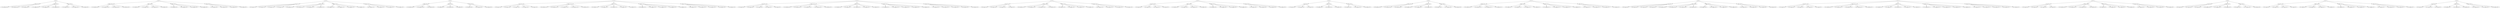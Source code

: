 strict digraph  {
"(0, 2)";
"down__(0, 2)";
"(1, 2)__down__(0, 2)";
"(0, 3)__down__(0, 2)";
"(0, 2)__down__(0, 2)";
"right__(0, 2)";
"(1, 2)__right__(0, 2)";
"(0, 3)__right__(0, 2)";
"(0, 2)__right__(0, 2)";
"stay__(0, 2)";
"(1, 2)__stay__(0, 2)";
"(0, 3)__stay__(0, 2)";
"(0, 2)__stay__(0, 2)";
"(0, 3)";
"down__(0, 3)";
"(1, 3)__down__(0, 3)";
"(0, 2)__down__(0, 3)";
"(0, 4)__down__(0, 3)";
"(0, 3)__down__(0, 3)";
"left__(0, 3)";
"(1, 3)__left__(0, 3)";
"(0, 2)__left__(0, 3)";
"(0, 4)__left__(0, 3)";
"(0, 3)__left__(0, 3)";
"right__(0, 3)";
"(1, 3)__right__(0, 3)";
"(0, 2)__right__(0, 3)";
"(0, 4)__right__(0, 3)";
"(0, 3)__right__(0, 3)";
"stay__(0, 3)";
"(1, 3)__stay__(0, 3)";
"(0, 2)__stay__(0, 3)";
"(0, 4)__stay__(0, 3)";
"(0, 3)__stay__(0, 3)";
"(1, 2)";
"up__(1, 2)";
"(0, 2)__up__(1, 2)";
"(2, 2)__up__(1, 2)";
"(1, 3)__up__(1, 2)";
"(1, 2)__up__(1, 2)";
"down__(1, 2)";
"(0, 2)__down__(1, 2)";
"(2, 2)__down__(1, 2)";
"(1, 3)__down__(1, 2)";
"(1, 2)__down__(1, 2)";
"right__(1, 2)";
"(0, 2)__right__(1, 2)";
"(2, 2)__right__(1, 2)";
"(1, 3)__right__(1, 2)";
"(1, 2)__right__(1, 2)";
"stay__(1, 2)";
"(0, 2)__stay__(1, 2)";
"(2, 2)__stay__(1, 2)";
"(1, 3)__stay__(1, 2)";
"(1, 2)__stay__(1, 2)";
"(0, 4)";
"down__(0, 4)";
"(1, 4)__down__(0, 4)";
"(0, 3)__down__(0, 4)";
"(0, 4)__down__(0, 4)";
"left__(0, 4)";
"(1, 4)__left__(0, 4)";
"(0, 3)__left__(0, 4)";
"(0, 4)__left__(0, 4)";
"stay__(0, 4)";
"(1, 4)__stay__(0, 4)";
"(0, 3)__stay__(0, 4)";
"(0, 4)__stay__(0, 4)";
"(1, 3)";
"up__(1, 3)";
"(0, 3)__up__(1, 3)";
"(2, 3)__up__(1, 3)";
"(1, 2)__up__(1, 3)";
"(1, 4)__up__(1, 3)";
"(1, 3)__up__(1, 3)";
"down__(1, 3)";
"(0, 3)__down__(1, 3)";
"(2, 3)__down__(1, 3)";
"(1, 2)__down__(1, 3)";
"(1, 4)__down__(1, 3)";
"(1, 3)__down__(1, 3)";
"left__(1, 3)";
"(0, 3)__left__(1, 3)";
"(2, 3)__left__(1, 3)";
"(1, 2)__left__(1, 3)";
"(1, 4)__left__(1, 3)";
"(1, 3)__left__(1, 3)";
"right__(1, 3)";
"(0, 3)__right__(1, 3)";
"(2, 3)__right__(1, 3)";
"(1, 2)__right__(1, 3)";
"(1, 4)__right__(1, 3)";
"(1, 3)__right__(1, 3)";
"stay__(1, 3)";
"(0, 3)__stay__(1, 3)";
"(2, 3)__stay__(1, 3)";
"(1, 2)__stay__(1, 3)";
"(1, 4)__stay__(1, 3)";
"(1, 3)__stay__(1, 3)";
"(2, 2)";
"up__(2, 2)";
"(1, 2)__up__(2, 2)";
"(3, 2)__up__(2, 2)";
"(2, 1)__up__(2, 2)";
"(2, 3)__up__(2, 2)";
"(2, 2)__up__(2, 2)";
"down__(2, 2)";
"(1, 2)__down__(2, 2)";
"(3, 2)__down__(2, 2)";
"(2, 1)__down__(2, 2)";
"(2, 3)__down__(2, 2)";
"(2, 2)__down__(2, 2)";
"left__(2, 2)";
"(1, 2)__left__(2, 2)";
"(3, 2)__left__(2, 2)";
"(2, 1)__left__(2, 2)";
"(2, 3)__left__(2, 2)";
"(2, 2)__left__(2, 2)";
"right__(2, 2)";
"(1, 2)__right__(2, 2)";
"(3, 2)__right__(2, 2)";
"(2, 1)__right__(2, 2)";
"(2, 3)__right__(2, 2)";
"(2, 2)__right__(2, 2)";
"stay__(2, 2)";
"(1, 2)__stay__(2, 2)";
"(3, 2)__stay__(2, 2)";
"(2, 1)__stay__(2, 2)";
"(2, 3)__stay__(2, 2)";
"(2, 2)__stay__(2, 2)";
"(1, 4)";
"up__(1, 4)";
"(0, 4)__up__(1, 4)";
"(2, 4)__up__(1, 4)";
"(1, 3)__up__(1, 4)";
"(1, 4)__up__(1, 4)";
"down__(1, 4)";
"(0, 4)__down__(1, 4)";
"(2, 4)__down__(1, 4)";
"(1, 3)__down__(1, 4)";
"(1, 4)__down__(1, 4)";
"left__(1, 4)";
"(0, 4)__left__(1, 4)";
"(2, 4)__left__(1, 4)";
"(1, 3)__left__(1, 4)";
"(1, 4)__left__(1, 4)";
"stay__(1, 4)";
"(0, 4)__stay__(1, 4)";
"(2, 4)__stay__(1, 4)";
"(1, 3)__stay__(1, 4)";
"(1, 4)__stay__(1, 4)";
"(2, 3)";
"up__(2, 3)";
"(1, 3)__up__(2, 3)";
"(2, 2)__up__(2, 3)";
"(2, 4)__up__(2, 3)";
"(2, 3)__up__(2, 3)";
"left__(2, 3)";
"(1, 3)__left__(2, 3)";
"(2, 2)__left__(2, 3)";
"(2, 4)__left__(2, 3)";
"(2, 3)__left__(2, 3)";
"right__(2, 3)";
"(1, 3)__right__(2, 3)";
"(2, 2)__right__(2, 3)";
"(2, 4)__right__(2, 3)";
"(2, 3)__right__(2, 3)";
"stay__(2, 3)";
"(1, 3)__stay__(2, 3)";
"(2, 2)__stay__(2, 3)";
"(2, 4)__stay__(2, 3)";
"(2, 3)__stay__(2, 3)";
"(2, 4)";
"up__(2, 4)";
"(1, 4)__up__(2, 4)";
"(2, 3)__up__(2, 4)";
"(2, 4)__up__(2, 4)";
"left__(2, 4)";
"(1, 4)__left__(2, 4)";
"(2, 3)__left__(2, 4)";
"(2, 4)__left__(2, 4)";
"stay__(2, 4)";
"(1, 4)__stay__(2, 4)";
"(2, 3)__stay__(2, 4)";
"(2, 4)__stay__(2, 4)";
"(2, 0)";
"down__(2, 0)";
"(3, 0)__down__(2, 0)";
"(2, 1)__down__(2, 0)";
"(2, 0)__down__(2, 0)";
"right__(2, 0)";
"(3, 0)__right__(2, 0)";
"(2, 1)__right__(2, 0)";
"(2, 0)__right__(2, 0)";
"stay__(2, 0)";
"(3, 0)__stay__(2, 0)";
"(2, 1)__stay__(2, 0)";
"(2, 0)__stay__(2, 0)";
"(2, 1)";
"down__(2, 1)";
"(3, 1)__down__(2, 1)";
"(2, 0)__down__(2, 1)";
"(2, 2)__down__(2, 1)";
"(2, 1)__down__(2, 1)";
"left__(2, 1)";
"(3, 1)__left__(2, 1)";
"(2, 0)__left__(2, 1)";
"(2, 2)__left__(2, 1)";
"(2, 1)__left__(2, 1)";
"right__(2, 1)";
"(3, 1)__right__(2, 1)";
"(2, 0)__right__(2, 1)";
"(2, 2)__right__(2, 1)";
"(2, 1)__right__(2, 1)";
"stay__(2, 1)";
"(3, 1)__stay__(2, 1)";
"(2, 0)__stay__(2, 1)";
"(2, 2)__stay__(2, 1)";
"(2, 1)__stay__(2, 1)";
"(3, 0)";
"up__(3, 0)";
"(2, 0)__up__(3, 0)";
"(4, 0)__up__(3, 0)";
"(3, 1)__up__(3, 0)";
"(3, 0)__up__(3, 0)";
"down__(3, 0)";
"(2, 0)__down__(3, 0)";
"(4, 0)__down__(3, 0)";
"(3, 1)__down__(3, 0)";
"(3, 0)__down__(3, 0)";
"right__(3, 0)";
"(2, 0)__right__(3, 0)";
"(4, 0)__right__(3, 0)";
"(3, 1)__right__(3, 0)";
"(3, 0)__right__(3, 0)";
"stay__(3, 0)";
"(2, 0)__stay__(3, 0)";
"(4, 0)__stay__(3, 0)";
"(3, 1)__stay__(3, 0)";
"(3, 0)__stay__(3, 0)";
"(3, 1)";
"up__(3, 1)";
"(2, 1)__up__(3, 1)";
"(4, 1)__up__(3, 1)";
"(3, 0)__up__(3, 1)";
"(3, 2)__up__(3, 1)";
"(3, 1)__up__(3, 1)";
"down__(3, 1)";
"(2, 1)__down__(3, 1)";
"(4, 1)__down__(3, 1)";
"(3, 0)__down__(3, 1)";
"(3, 2)__down__(3, 1)";
"(3, 1)__down__(3, 1)";
"left__(3, 1)";
"(2, 1)__left__(3, 1)";
"(4, 1)__left__(3, 1)";
"(3, 0)__left__(3, 1)";
"(3, 2)__left__(3, 1)";
"(3, 1)__left__(3, 1)";
"right__(3, 1)";
"(2, 1)__right__(3, 1)";
"(4, 1)__right__(3, 1)";
"(3, 0)__right__(3, 1)";
"(3, 2)__right__(3, 1)";
"(3, 1)__right__(3, 1)";
"stay__(3, 1)";
"(2, 1)__stay__(3, 1)";
"(4, 1)__stay__(3, 1)";
"(3, 0)__stay__(3, 1)";
"(3, 2)__stay__(3, 1)";
"(3, 1)__stay__(3, 1)";
"(3, 2)";
"up__(3, 2)";
"(2, 2)__up__(3, 2)";
"(4, 2)__up__(3, 2)";
"(3, 1)__up__(3, 2)";
"(3, 2)__up__(3, 2)";
"down__(3, 2)";
"(2, 2)__down__(3, 2)";
"(4, 2)__down__(3, 2)";
"(3, 1)__down__(3, 2)";
"(3, 2)__down__(3, 2)";
"left__(3, 2)";
"(2, 2)__left__(3, 2)";
"(4, 2)__left__(3, 2)";
"(3, 1)__left__(3, 2)";
"(3, 2)__left__(3, 2)";
"stay__(3, 2)";
"(2, 2)__stay__(3, 2)";
"(4, 2)__stay__(3, 2)";
"(3, 1)__stay__(3, 2)";
"(3, 2)__stay__(3, 2)";
"(4, 0)";
"up__(4, 0)";
"(3, 0)__up__(4, 0)";
"(4, 1)__up__(4, 0)";
"(4, 0)__up__(4, 0)";
"right__(4, 0)";
"(3, 0)__right__(4, 0)";
"(4, 1)__right__(4, 0)";
"(4, 0)__right__(4, 0)";
"stay__(4, 0)";
"(3, 0)__stay__(4, 0)";
"(4, 1)__stay__(4, 0)";
"(4, 0)__stay__(4, 0)";
"(4, 1)";
"up__(4, 1)";
"(3, 1)__up__(4, 1)";
"(4, 0)__up__(4, 1)";
"(4, 2)__up__(4, 1)";
"(4, 1)__up__(4, 1)";
"left__(4, 1)";
"(3, 1)__left__(4, 1)";
"(4, 0)__left__(4, 1)";
"(4, 2)__left__(4, 1)";
"(4, 1)__left__(4, 1)";
"right__(4, 1)";
"(3, 1)__right__(4, 1)";
"(4, 0)__right__(4, 1)";
"(4, 2)__right__(4, 1)";
"(4, 1)__right__(4, 1)";
"stay__(4, 1)";
"(3, 1)__stay__(4, 1)";
"(4, 0)__stay__(4, 1)";
"(4, 2)__stay__(4, 1)";
"(4, 1)__stay__(4, 1)";
"(4, 2)";
"up__(4, 2)";
"(3, 2)__up__(4, 2)";
"(4, 1)__up__(4, 2)";
"(4, 2)__up__(4, 2)";
"left__(4, 2)";
"(3, 2)__left__(4, 2)";
"(4, 1)__left__(4, 2)";
"(4, 2)__left__(4, 2)";
"stay__(4, 2)";
"(3, 2)__stay__(4, 2)";
"(4, 1)__stay__(4, 2)";
"(4, 2)__stay__(4, 2)";
"(0, 2)" -> "down__(0, 2)";
"(0, 2)" -> "right__(0, 2)";
"(0, 2)" -> "stay__(0, 2)";
"down__(0, 2)" -> "(1, 2)__down__(0, 2)"  [weight="0.0"];
"down__(0, 2)" -> "(0, 3)__down__(0, 2)"  [weight="0.0"];
"down__(0, 2)" -> "(0, 2)__down__(0, 2)"  [weight=1];
"right__(0, 2)" -> "(1, 2)__right__(0, 2)"  [weight="0.0"];
"right__(0, 2)" -> "(0, 3)__right__(0, 2)"  [weight="0.0"];
"right__(0, 2)" -> "(0, 2)__right__(0, 2)"  [weight=1];
"stay__(0, 2)" -> "(1, 2)__stay__(0, 2)"  [weight="0.0"];
"stay__(0, 2)" -> "(0, 3)__stay__(0, 2)"  [weight="0.0"];
"stay__(0, 2)" -> "(0, 2)__stay__(0, 2)"  [weight=1];
"(0, 3)" -> "down__(0, 3)";
"(0, 3)" -> "left__(0, 3)";
"(0, 3)" -> "right__(0, 3)";
"(0, 3)" -> "stay__(0, 3)";
"down__(0, 3)" -> "(1, 3)__down__(0, 3)"  [weight="0.0"];
"down__(0, 3)" -> "(0, 2)__down__(0, 3)"  [weight=1];
"down__(0, 3)" -> "(0, 4)__down__(0, 3)"  [weight="0.0"];
"down__(0, 3)" -> "(0, 3)__down__(0, 3)"  [weight="0.0"];
"left__(0, 3)" -> "(1, 3)__left__(0, 3)"  [weight="0.0"];
"left__(0, 3)" -> "(0, 2)__left__(0, 3)"  [weight=1];
"left__(0, 3)" -> "(0, 4)__left__(0, 3)"  [weight="0.0"];
"left__(0, 3)" -> "(0, 3)__left__(0, 3)"  [weight="0.0"];
"right__(0, 3)" -> "(1, 3)__right__(0, 3)"  [weight="0.0"];
"right__(0, 3)" -> "(0, 2)__right__(0, 3)"  [weight=1];
"right__(0, 3)" -> "(0, 4)__right__(0, 3)"  [weight="0.0"];
"right__(0, 3)" -> "(0, 3)__right__(0, 3)"  [weight="0.0"];
"stay__(0, 3)" -> "(1, 3)__stay__(0, 3)"  [weight="0.0"];
"stay__(0, 3)" -> "(0, 2)__stay__(0, 3)"  [weight=1];
"stay__(0, 3)" -> "(0, 4)__stay__(0, 3)"  [weight="0.0"];
"stay__(0, 3)" -> "(0, 3)__stay__(0, 3)"  [weight="0.0"];
"(1, 2)" -> "up__(1, 2)";
"(1, 2)" -> "down__(1, 2)";
"(1, 2)" -> "right__(1, 2)";
"(1, 2)" -> "stay__(1, 2)";
"up__(1, 2)" -> "(0, 2)__up__(1, 2)"  [weight="0.0"];
"up__(1, 2)" -> "(2, 2)__up__(1, 2)"  [weight="0.0"];
"up__(1, 2)" -> "(1, 3)__up__(1, 2)"  [weight="0.0"];
"up__(1, 2)" -> "(1, 2)__up__(1, 2)"  [weight=1];
"down__(1, 2)" -> "(0, 2)__down__(1, 2)"  [weight="0.0"];
"down__(1, 2)" -> "(2, 2)__down__(1, 2)"  [weight="0.0"];
"down__(1, 2)" -> "(1, 3)__down__(1, 2)"  [weight="0.0"];
"down__(1, 2)" -> "(1, 2)__down__(1, 2)"  [weight=1];
"right__(1, 2)" -> "(0, 2)__right__(1, 2)"  [weight="0.0"];
"right__(1, 2)" -> "(2, 2)__right__(1, 2)"  [weight="0.0"];
"right__(1, 2)" -> "(1, 3)__right__(1, 2)"  [weight="0.0"];
"right__(1, 2)" -> "(1, 2)__right__(1, 2)"  [weight=1];
"stay__(1, 2)" -> "(0, 2)__stay__(1, 2)"  [weight="0.0"];
"stay__(1, 2)" -> "(2, 2)__stay__(1, 2)"  [weight="0.0"];
"stay__(1, 2)" -> "(1, 3)__stay__(1, 2)"  [weight="0.0"];
"stay__(1, 2)" -> "(1, 2)__stay__(1, 2)"  [weight=1];
"(0, 4)" -> "down__(0, 4)";
"(0, 4)" -> "left__(0, 4)";
"(0, 4)" -> "stay__(0, 4)";
"down__(0, 4)" -> "(1, 4)__down__(0, 4)"  [weight="0.0"];
"down__(0, 4)" -> "(0, 3)__down__(0, 4)"  [weight=1];
"down__(0, 4)" -> "(0, 4)__down__(0, 4)"  [weight="0.0"];
"left__(0, 4)" -> "(1, 4)__left__(0, 4)"  [weight="0.0"];
"left__(0, 4)" -> "(0, 3)__left__(0, 4)"  [weight=1];
"left__(0, 4)" -> "(0, 4)__left__(0, 4)"  [weight="0.0"];
"stay__(0, 4)" -> "(1, 4)__stay__(0, 4)"  [weight="0.0"];
"stay__(0, 4)" -> "(0, 3)__stay__(0, 4)"  [weight=1];
"stay__(0, 4)" -> "(0, 4)__stay__(0, 4)"  [weight="0.0"];
"(1, 3)" -> "up__(1, 3)";
"(1, 3)" -> "down__(1, 3)";
"(1, 3)" -> "left__(1, 3)";
"(1, 3)" -> "right__(1, 3)";
"(1, 3)" -> "stay__(1, 3)";
"up__(1, 3)" -> "(0, 3)__up__(1, 3)"  [weight="0.0"];
"up__(1, 3)" -> "(2, 3)__up__(1, 3)"  [weight="0.0"];
"up__(1, 3)" -> "(1, 2)__up__(1, 3)"  [weight=1];
"up__(1, 3)" -> "(1, 4)__up__(1, 3)"  [weight="0.0"];
"up__(1, 3)" -> "(1, 3)__up__(1, 3)"  [weight="0.0"];
"down__(1, 3)" -> "(0, 3)__down__(1, 3)"  [weight="0.0"];
"down__(1, 3)" -> "(2, 3)__down__(1, 3)"  [weight="0.0"];
"down__(1, 3)" -> "(1, 2)__down__(1, 3)"  [weight=1];
"down__(1, 3)" -> "(1, 4)__down__(1, 3)"  [weight="0.0"];
"down__(1, 3)" -> "(1, 3)__down__(1, 3)"  [weight="0.0"];
"left__(1, 3)" -> "(0, 3)__left__(1, 3)"  [weight="0.0"];
"left__(1, 3)" -> "(2, 3)__left__(1, 3)"  [weight="0.0"];
"left__(1, 3)" -> "(1, 2)__left__(1, 3)"  [weight=1];
"left__(1, 3)" -> "(1, 4)__left__(1, 3)"  [weight="0.0"];
"left__(1, 3)" -> "(1, 3)__left__(1, 3)"  [weight="0.0"];
"right__(1, 3)" -> "(0, 3)__right__(1, 3)"  [weight="0.0"];
"right__(1, 3)" -> "(2, 3)__right__(1, 3)"  [weight="0.0"];
"right__(1, 3)" -> "(1, 2)__right__(1, 3)"  [weight=1];
"right__(1, 3)" -> "(1, 4)__right__(1, 3)"  [weight="0.0"];
"right__(1, 3)" -> "(1, 3)__right__(1, 3)"  [weight="0.0"];
"stay__(1, 3)" -> "(0, 3)__stay__(1, 3)"  [weight="0.0"];
"stay__(1, 3)" -> "(2, 3)__stay__(1, 3)"  [weight="0.0"];
"stay__(1, 3)" -> "(1, 2)__stay__(1, 3)"  [weight=1];
"stay__(1, 3)" -> "(1, 4)__stay__(1, 3)"  [weight="0.0"];
"stay__(1, 3)" -> "(1, 3)__stay__(1, 3)"  [weight="0.0"];
"(2, 2)" -> "up__(2, 2)";
"(2, 2)" -> "down__(2, 2)";
"(2, 2)" -> "left__(2, 2)";
"(2, 2)" -> "right__(2, 2)";
"(2, 2)" -> "stay__(2, 2)";
"up__(2, 2)" -> "(1, 2)__up__(2, 2)"  [weight="0.0"];
"up__(2, 2)" -> "(3, 2)__up__(2, 2)"  [weight="0.0"];
"up__(2, 2)" -> "(2, 1)__up__(2, 2)"  [weight=1];
"up__(2, 2)" -> "(2, 3)__up__(2, 2)"  [weight="0.0"];
"up__(2, 2)" -> "(2, 2)__up__(2, 2)"  [weight="0.0"];
"down__(2, 2)" -> "(1, 2)__down__(2, 2)"  [weight="0.0"];
"down__(2, 2)" -> "(3, 2)__down__(2, 2)"  [weight="0.0"];
"down__(2, 2)" -> "(2, 1)__down__(2, 2)"  [weight=1];
"down__(2, 2)" -> "(2, 3)__down__(2, 2)"  [weight="0.0"];
"down__(2, 2)" -> "(2, 2)__down__(2, 2)"  [weight="0.0"];
"left__(2, 2)" -> "(1, 2)__left__(2, 2)"  [weight="0.0"];
"left__(2, 2)" -> "(3, 2)__left__(2, 2)"  [weight="0.0"];
"left__(2, 2)" -> "(2, 1)__left__(2, 2)"  [weight=1];
"left__(2, 2)" -> "(2, 3)__left__(2, 2)"  [weight="0.0"];
"left__(2, 2)" -> "(2, 2)__left__(2, 2)"  [weight="0.0"];
"right__(2, 2)" -> "(1, 2)__right__(2, 2)"  [weight="0.0"];
"right__(2, 2)" -> "(3, 2)__right__(2, 2)"  [weight="0.0"];
"right__(2, 2)" -> "(2, 1)__right__(2, 2)"  [weight=1];
"right__(2, 2)" -> "(2, 3)__right__(2, 2)"  [weight="0.0"];
"right__(2, 2)" -> "(2, 2)__right__(2, 2)"  [weight="0.0"];
"stay__(2, 2)" -> "(1, 2)__stay__(2, 2)"  [weight="0.0"];
"stay__(2, 2)" -> "(3, 2)__stay__(2, 2)"  [weight="0.0"];
"stay__(2, 2)" -> "(2, 1)__stay__(2, 2)"  [weight=1];
"stay__(2, 2)" -> "(2, 3)__stay__(2, 2)"  [weight="0.0"];
"stay__(2, 2)" -> "(2, 2)__stay__(2, 2)"  [weight="0.0"];
"(1, 4)" -> "up__(1, 4)";
"(1, 4)" -> "down__(1, 4)";
"(1, 4)" -> "left__(1, 4)";
"(1, 4)" -> "stay__(1, 4)";
"up__(1, 4)" -> "(0, 4)__up__(1, 4)"  [weight="0.0"];
"up__(1, 4)" -> "(2, 4)__up__(1, 4)"  [weight="0.0"];
"up__(1, 4)" -> "(1, 3)__up__(1, 4)"  [weight=1];
"up__(1, 4)" -> "(1, 4)__up__(1, 4)"  [weight="0.0"];
"down__(1, 4)" -> "(0, 4)__down__(1, 4)"  [weight="0.0"];
"down__(1, 4)" -> "(2, 4)__down__(1, 4)"  [weight="0.0"];
"down__(1, 4)" -> "(1, 3)__down__(1, 4)"  [weight=1];
"down__(1, 4)" -> "(1, 4)__down__(1, 4)"  [weight="0.0"];
"left__(1, 4)" -> "(0, 4)__left__(1, 4)"  [weight="0.0"];
"left__(1, 4)" -> "(2, 4)__left__(1, 4)"  [weight="0.0"];
"left__(1, 4)" -> "(1, 3)__left__(1, 4)"  [weight=1];
"left__(1, 4)" -> "(1, 4)__left__(1, 4)"  [weight="0.0"];
"stay__(1, 4)" -> "(0, 4)__stay__(1, 4)"  [weight="0.0"];
"stay__(1, 4)" -> "(2, 4)__stay__(1, 4)"  [weight="0.0"];
"stay__(1, 4)" -> "(1, 3)__stay__(1, 4)"  [weight=1];
"stay__(1, 4)" -> "(1, 4)__stay__(1, 4)"  [weight="0.0"];
"(2, 3)" -> "up__(2, 3)";
"(2, 3)" -> "left__(2, 3)";
"(2, 3)" -> "right__(2, 3)";
"(2, 3)" -> "stay__(2, 3)";
"up__(2, 3)" -> "(1, 3)__up__(2, 3)"  [weight="0.0"];
"up__(2, 3)" -> "(2, 2)__up__(2, 3)"  [weight=1];
"up__(2, 3)" -> "(2, 4)__up__(2, 3)"  [weight="0.0"];
"up__(2, 3)" -> "(2, 3)__up__(2, 3)"  [weight="0.0"];
"left__(2, 3)" -> "(1, 3)__left__(2, 3)"  [weight="0.0"];
"left__(2, 3)" -> "(2, 2)__left__(2, 3)"  [weight=1];
"left__(2, 3)" -> "(2, 4)__left__(2, 3)"  [weight="0.0"];
"left__(2, 3)" -> "(2, 3)__left__(2, 3)"  [weight="0.0"];
"right__(2, 3)" -> "(1, 3)__right__(2, 3)"  [weight="0.0"];
"right__(2, 3)" -> "(2, 2)__right__(2, 3)"  [weight=1];
"right__(2, 3)" -> "(2, 4)__right__(2, 3)"  [weight="0.0"];
"right__(2, 3)" -> "(2, 3)__right__(2, 3)"  [weight="0.0"];
"stay__(2, 3)" -> "(1, 3)__stay__(2, 3)"  [weight="0.0"];
"stay__(2, 3)" -> "(2, 2)__stay__(2, 3)"  [weight=1];
"stay__(2, 3)" -> "(2, 4)__stay__(2, 3)"  [weight="0.0"];
"stay__(2, 3)" -> "(2, 3)__stay__(2, 3)"  [weight="0.0"];
"(2, 4)" -> "up__(2, 4)";
"(2, 4)" -> "left__(2, 4)";
"(2, 4)" -> "stay__(2, 4)";
"up__(2, 4)" -> "(1, 4)__up__(2, 4)"  [weight="0.0"];
"up__(2, 4)" -> "(2, 3)__up__(2, 4)"  [weight=1];
"up__(2, 4)" -> "(2, 4)__up__(2, 4)"  [weight="0.0"];
"left__(2, 4)" -> "(1, 4)__left__(2, 4)"  [weight="0.0"];
"left__(2, 4)" -> "(2, 3)__left__(2, 4)"  [weight=1];
"left__(2, 4)" -> "(2, 4)__left__(2, 4)"  [weight="0.0"];
"stay__(2, 4)" -> "(1, 4)__stay__(2, 4)"  [weight="0.0"];
"stay__(2, 4)" -> "(2, 3)__stay__(2, 4)"  [weight=1];
"stay__(2, 4)" -> "(2, 4)__stay__(2, 4)"  [weight="0.0"];
"(2, 0)" -> "down__(2, 0)";
"(2, 0)" -> "right__(2, 0)";
"(2, 0)" -> "stay__(2, 0)";
"down__(2, 0)" -> "(3, 0)__down__(2, 0)"  [weight="0.0"];
"down__(2, 0)" -> "(2, 1)__down__(2, 0)"  [weight="0.0"];
"down__(2, 0)" -> "(2, 0)__down__(2, 0)"  [weight=1];
"right__(2, 0)" -> "(3, 0)__right__(2, 0)"  [weight="0.0"];
"right__(2, 0)" -> "(2, 1)__right__(2, 0)"  [weight="0.0"];
"right__(2, 0)" -> "(2, 0)__right__(2, 0)"  [weight=1];
"stay__(2, 0)" -> "(3, 0)__stay__(2, 0)"  [weight="0.0"];
"stay__(2, 0)" -> "(2, 1)__stay__(2, 0)"  [weight="0.0"];
"stay__(2, 0)" -> "(2, 0)__stay__(2, 0)"  [weight=1];
"(2, 1)" -> "down__(2, 1)";
"(2, 1)" -> "left__(2, 1)";
"(2, 1)" -> "right__(2, 1)";
"(2, 1)" -> "stay__(2, 1)";
"down__(2, 1)" -> "(3, 1)__down__(2, 1)"  [weight="0.0"];
"down__(2, 1)" -> "(2, 0)__down__(2, 1)"  [weight=1];
"down__(2, 1)" -> "(2, 2)__down__(2, 1)"  [weight="0.0"];
"down__(2, 1)" -> "(2, 1)__down__(2, 1)"  [weight="0.0"];
"left__(2, 1)" -> "(3, 1)__left__(2, 1)"  [weight="0.0"];
"left__(2, 1)" -> "(2, 0)__left__(2, 1)"  [weight=1];
"left__(2, 1)" -> "(2, 2)__left__(2, 1)"  [weight="0.0"];
"left__(2, 1)" -> "(2, 1)__left__(2, 1)"  [weight="0.0"];
"right__(2, 1)" -> "(3, 1)__right__(2, 1)"  [weight="0.0"];
"right__(2, 1)" -> "(2, 0)__right__(2, 1)"  [weight=1];
"right__(2, 1)" -> "(2, 2)__right__(2, 1)"  [weight="0.0"];
"right__(2, 1)" -> "(2, 1)__right__(2, 1)"  [weight="0.0"];
"stay__(2, 1)" -> "(3, 1)__stay__(2, 1)"  [weight="0.0"];
"stay__(2, 1)" -> "(2, 0)__stay__(2, 1)"  [weight=1];
"stay__(2, 1)" -> "(2, 2)__stay__(2, 1)"  [weight="0.0"];
"stay__(2, 1)" -> "(2, 1)__stay__(2, 1)"  [weight="0.0"];
"(3, 0)" -> "up__(3, 0)";
"(3, 0)" -> "down__(3, 0)";
"(3, 0)" -> "right__(3, 0)";
"(3, 0)" -> "stay__(3, 0)";
"up__(3, 0)" -> "(2, 0)__up__(3, 0)"  [weight="0.0"];
"up__(3, 0)" -> "(4, 0)__up__(3, 0)"  [weight="0.0"];
"up__(3, 0)" -> "(3, 1)__up__(3, 0)"  [weight="0.0"];
"up__(3, 0)" -> "(3, 0)__up__(3, 0)"  [weight=1];
"down__(3, 0)" -> "(2, 0)__down__(3, 0)"  [weight="0.0"];
"down__(3, 0)" -> "(4, 0)__down__(3, 0)"  [weight="0.0"];
"down__(3, 0)" -> "(3, 1)__down__(3, 0)"  [weight="0.0"];
"down__(3, 0)" -> "(3, 0)__down__(3, 0)"  [weight=1];
"right__(3, 0)" -> "(2, 0)__right__(3, 0)"  [weight="0.0"];
"right__(3, 0)" -> "(4, 0)__right__(3, 0)"  [weight="0.0"];
"right__(3, 0)" -> "(3, 1)__right__(3, 0)"  [weight="0.0"];
"right__(3, 0)" -> "(3, 0)__right__(3, 0)"  [weight=1];
"stay__(3, 0)" -> "(2, 0)__stay__(3, 0)"  [weight="0.0"];
"stay__(3, 0)" -> "(4, 0)__stay__(3, 0)"  [weight="0.0"];
"stay__(3, 0)" -> "(3, 1)__stay__(3, 0)"  [weight="0.0"];
"stay__(3, 0)" -> "(3, 0)__stay__(3, 0)"  [weight=1];
"(3, 1)" -> "up__(3, 1)";
"(3, 1)" -> "down__(3, 1)";
"(3, 1)" -> "left__(3, 1)";
"(3, 1)" -> "right__(3, 1)";
"(3, 1)" -> "stay__(3, 1)";
"up__(3, 1)" -> "(2, 1)__up__(3, 1)"  [weight="0.0"];
"up__(3, 1)" -> "(4, 1)__up__(3, 1)"  [weight="0.0"];
"up__(3, 1)" -> "(3, 0)__up__(3, 1)"  [weight=1];
"up__(3, 1)" -> "(3, 2)__up__(3, 1)"  [weight="0.0"];
"up__(3, 1)" -> "(3, 1)__up__(3, 1)"  [weight="0.0"];
"down__(3, 1)" -> "(2, 1)__down__(3, 1)"  [weight="0.0"];
"down__(3, 1)" -> "(4, 1)__down__(3, 1)"  [weight="0.0"];
"down__(3, 1)" -> "(3, 0)__down__(3, 1)"  [weight=1];
"down__(3, 1)" -> "(3, 2)__down__(3, 1)"  [weight="0.0"];
"down__(3, 1)" -> "(3, 1)__down__(3, 1)"  [weight="0.0"];
"left__(3, 1)" -> "(2, 1)__left__(3, 1)"  [weight="0.0"];
"left__(3, 1)" -> "(4, 1)__left__(3, 1)"  [weight="0.0"];
"left__(3, 1)" -> "(3, 0)__left__(3, 1)"  [weight=1];
"left__(3, 1)" -> "(3, 2)__left__(3, 1)"  [weight="0.0"];
"left__(3, 1)" -> "(3, 1)__left__(3, 1)"  [weight="0.0"];
"right__(3, 1)" -> "(2, 1)__right__(3, 1)"  [weight="0.0"];
"right__(3, 1)" -> "(4, 1)__right__(3, 1)"  [weight="0.0"];
"right__(3, 1)" -> "(3, 0)__right__(3, 1)"  [weight=1];
"right__(3, 1)" -> "(3, 2)__right__(3, 1)"  [weight="0.0"];
"right__(3, 1)" -> "(3, 1)__right__(3, 1)"  [weight="0.0"];
"stay__(3, 1)" -> "(2, 1)__stay__(3, 1)"  [weight="0.0"];
"stay__(3, 1)" -> "(4, 1)__stay__(3, 1)"  [weight="0.0"];
"stay__(3, 1)" -> "(3, 0)__stay__(3, 1)"  [weight=1];
"stay__(3, 1)" -> "(3, 2)__stay__(3, 1)"  [weight="0.0"];
"stay__(3, 1)" -> "(3, 1)__stay__(3, 1)"  [weight="0.0"];
"(3, 2)" -> "up__(3, 2)";
"(3, 2)" -> "down__(3, 2)";
"(3, 2)" -> "left__(3, 2)";
"(3, 2)" -> "stay__(3, 2)";
"up__(3, 2)" -> "(2, 2)__up__(3, 2)"  [weight="0.0"];
"up__(3, 2)" -> "(4, 2)__up__(3, 2)"  [weight="0.0"];
"up__(3, 2)" -> "(3, 1)__up__(3, 2)"  [weight=1];
"up__(3, 2)" -> "(3, 2)__up__(3, 2)"  [weight="0.0"];
"down__(3, 2)" -> "(2, 2)__down__(3, 2)"  [weight="0.0"];
"down__(3, 2)" -> "(4, 2)__down__(3, 2)"  [weight="0.0"];
"down__(3, 2)" -> "(3, 1)__down__(3, 2)"  [weight=1];
"down__(3, 2)" -> "(3, 2)__down__(3, 2)"  [weight="0.0"];
"left__(3, 2)" -> "(2, 2)__left__(3, 2)"  [weight="0.0"];
"left__(3, 2)" -> "(4, 2)__left__(3, 2)"  [weight="0.0"];
"left__(3, 2)" -> "(3, 1)__left__(3, 2)"  [weight=1];
"left__(3, 2)" -> "(3, 2)__left__(3, 2)"  [weight="0.0"];
"stay__(3, 2)" -> "(2, 2)__stay__(3, 2)"  [weight="0.0"];
"stay__(3, 2)" -> "(4, 2)__stay__(3, 2)"  [weight="0.0"];
"stay__(3, 2)" -> "(3, 1)__stay__(3, 2)"  [weight=1];
"stay__(3, 2)" -> "(3, 2)__stay__(3, 2)"  [weight="0.0"];
"(4, 0)" -> "up__(4, 0)";
"(4, 0)" -> "right__(4, 0)";
"(4, 0)" -> "stay__(4, 0)";
"up__(4, 0)" -> "(3, 0)__up__(4, 0)"  [weight="0.0"];
"up__(4, 0)" -> "(4, 1)__up__(4, 0)"  [weight="0.0"];
"up__(4, 0)" -> "(4, 0)__up__(4, 0)"  [weight=1];
"right__(4, 0)" -> "(3, 0)__right__(4, 0)"  [weight="0.0"];
"right__(4, 0)" -> "(4, 1)__right__(4, 0)"  [weight="0.0"];
"right__(4, 0)" -> "(4, 0)__right__(4, 0)"  [weight=1];
"stay__(4, 0)" -> "(3, 0)__stay__(4, 0)"  [weight="0.0"];
"stay__(4, 0)" -> "(4, 1)__stay__(4, 0)"  [weight="0.0"];
"stay__(4, 0)" -> "(4, 0)__stay__(4, 0)"  [weight=1];
"(4, 1)" -> "up__(4, 1)";
"(4, 1)" -> "left__(4, 1)";
"(4, 1)" -> "right__(4, 1)";
"(4, 1)" -> "stay__(4, 1)";
"up__(4, 1)" -> "(3, 1)__up__(4, 1)"  [weight="0.0"];
"up__(4, 1)" -> "(4, 0)__up__(4, 1)"  [weight=1];
"up__(4, 1)" -> "(4, 2)__up__(4, 1)"  [weight="0.0"];
"up__(4, 1)" -> "(4, 1)__up__(4, 1)"  [weight="0.0"];
"left__(4, 1)" -> "(3, 1)__left__(4, 1)"  [weight="0.0"];
"left__(4, 1)" -> "(4, 0)__left__(4, 1)"  [weight=1];
"left__(4, 1)" -> "(4, 2)__left__(4, 1)"  [weight="0.0"];
"left__(4, 1)" -> "(4, 1)__left__(4, 1)"  [weight="0.0"];
"right__(4, 1)" -> "(3, 1)__right__(4, 1)"  [weight="0.0"];
"right__(4, 1)" -> "(4, 0)__right__(4, 1)"  [weight=1];
"right__(4, 1)" -> "(4, 2)__right__(4, 1)"  [weight="0.0"];
"right__(4, 1)" -> "(4, 1)__right__(4, 1)"  [weight="0.0"];
"stay__(4, 1)" -> "(3, 1)__stay__(4, 1)"  [weight="0.0"];
"stay__(4, 1)" -> "(4, 0)__stay__(4, 1)"  [weight=1];
"stay__(4, 1)" -> "(4, 2)__stay__(4, 1)"  [weight="0.0"];
"stay__(4, 1)" -> "(4, 1)__stay__(4, 1)"  [weight="0.0"];
"(4, 2)" -> "up__(4, 2)";
"(4, 2)" -> "left__(4, 2)";
"(4, 2)" -> "stay__(4, 2)";
"up__(4, 2)" -> "(3, 2)__up__(4, 2)"  [weight="0.0"];
"up__(4, 2)" -> "(4, 1)__up__(4, 2)"  [weight=1];
"up__(4, 2)" -> "(4, 2)__up__(4, 2)"  [weight="0.0"];
"left__(4, 2)" -> "(3, 2)__left__(4, 2)"  [weight="0.0"];
"left__(4, 2)" -> "(4, 1)__left__(4, 2)"  [weight=1];
"left__(4, 2)" -> "(4, 2)__left__(4, 2)"  [weight="0.0"];
"stay__(4, 2)" -> "(3, 2)__stay__(4, 2)"  [weight="0.0"];
"stay__(4, 2)" -> "(4, 1)__stay__(4, 2)"  [weight=1];
"stay__(4, 2)" -> "(4, 2)__stay__(4, 2)"  [weight="0.0"];
}
